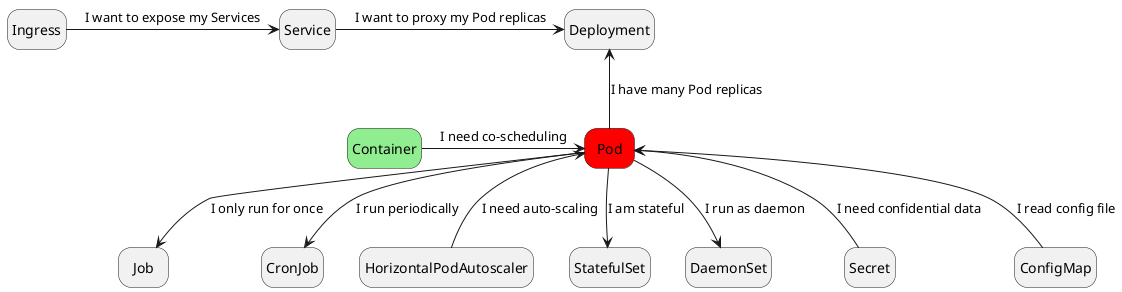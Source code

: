 @startuml
hide empty description
state Ingress
state Pod #red
state Container #lightgreen
Ingress-r-> Service:I want to expose my Services
Service-r->Deployment:I want to proxy my Pod replicas
Pod-d->Job: I only run for once
Pod-u->Deployment:I have many Pod replicas
Container-r->Pod:I need co-scheduling
Pod-->CronJob:I run periodically
HorizontalPodAutoscaler-u->Pod:I need auto-scaling
Pod--> StatefulSet: I am stateful
Pod--> DaemonSet: I run as daemon
Secret-u->Pod: I need confidential data
ConfigMap-u->Pod: I read config file
@enduml
